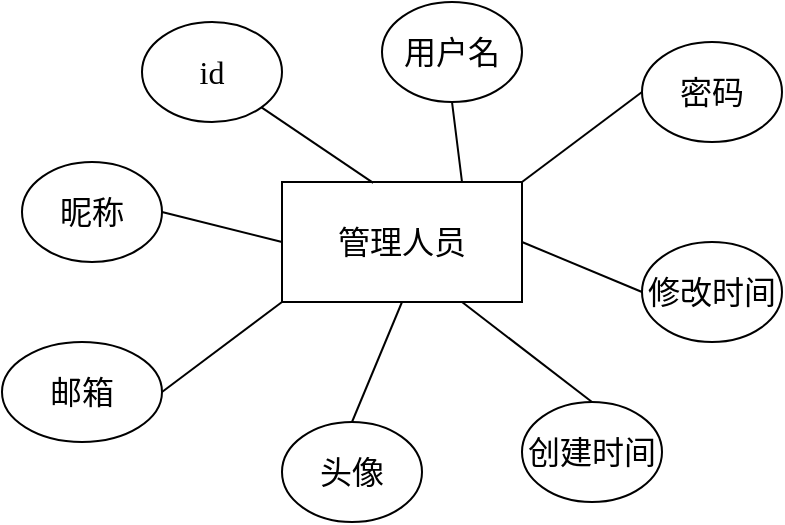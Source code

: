 <mxfile version="20.3.0" type="device"><diagram id="R2lEEEUBdFMjLlhIrx00" name="Page-1"><mxGraphModel dx="865" dy="534" grid="1" gridSize="10" guides="1" tooltips="1" connect="1" arrows="1" fold="1" page="1" pageScale="1" pageWidth="850" pageHeight="1100" math="0" shadow="0" extFonts="Permanent Marker^https://fonts.googleapis.com/css?family=Permanent+Marker"><root><mxCell id="0"/><mxCell id="1" parent="0"/><mxCell id="jDPI0P1nJXb4griBMs8A-1" value="管理人员" style="rounded=0;whiteSpace=wrap;html=1;fontFamily=Times New Roman;fontSize=16;" parent="1" vertex="1"><mxGeometry x="350" y="270" width="120" height="60" as="geometry"/></mxCell><mxCell id="jDPI0P1nJXb4griBMs8A-2" value="id" style="ellipse;whiteSpace=wrap;html=1;fontFamily=Times New Roman;fontSize=16;" parent="1" vertex="1"><mxGeometry x="280" y="190" width="70" height="50" as="geometry"/></mxCell><mxCell id="jDPI0P1nJXb4griBMs8A-3" value="用户名" style="ellipse;whiteSpace=wrap;html=1;fontFamily=Times New Roman;fontSize=16;" parent="1" vertex="1"><mxGeometry x="400" y="180" width="70" height="50" as="geometry"/></mxCell><mxCell id="jDPI0P1nJXb4griBMs8A-4" value="密码" style="ellipse;whiteSpace=wrap;html=1;fontFamily=Times New Roman;fontSize=16;" parent="1" vertex="1"><mxGeometry x="530" y="200" width="70" height="50" as="geometry"/></mxCell><mxCell id="jDPI0P1nJXb4griBMs8A-5" value="昵称" style="ellipse;whiteSpace=wrap;html=1;fontFamily=Times New Roman;fontSize=16;" parent="1" vertex="1"><mxGeometry x="220" y="260" width="70" height="50" as="geometry"/></mxCell><mxCell id="jDPI0P1nJXb4griBMs8A-6" value="邮箱" style="ellipse;whiteSpace=wrap;html=1;fontFamily=Times New Roman;fontSize=16;" parent="1" vertex="1"><mxGeometry x="210" y="350" width="80" height="50" as="geometry"/></mxCell><mxCell id="jDPI0P1nJXb4griBMs8A-7" value="头像" style="ellipse;whiteSpace=wrap;html=1;fontFamily=Times New Roman;fontSize=16;" parent="1" vertex="1"><mxGeometry x="350" y="390" width="70" height="50" as="geometry"/></mxCell><mxCell id="jDPI0P1nJXb4griBMs8A-8" value="创建时间" style="ellipse;whiteSpace=wrap;html=1;fontFamily=Times New Roman;fontSize=16;" parent="1" vertex="1"><mxGeometry x="470" y="380" width="70" height="50" as="geometry"/></mxCell><mxCell id="jDPI0P1nJXb4griBMs8A-9" value="修改时间" style="ellipse;whiteSpace=wrap;html=1;fontFamily=Times New Roman;fontSize=16;" parent="1" vertex="1"><mxGeometry x="530" y="300" width="70" height="50" as="geometry"/></mxCell><mxCell id="jDPI0P1nJXb4griBMs8A-13" value="" style="endArrow=none;html=1;rounded=0;exitX=0;exitY=0.5;exitDx=0;exitDy=0;entryX=1;entryY=0.5;entryDx=0;entryDy=0;fontFamily=Times New Roman;fontSize=16;" parent="1" source="jDPI0P1nJXb4griBMs8A-1" target="jDPI0P1nJXb4griBMs8A-5" edge="1"><mxGeometry width="50" height="50" relative="1" as="geometry"><mxPoint x="400" y="360" as="sourcePoint"/><mxPoint x="450" y="310" as="targetPoint"/></mxGeometry></mxCell><mxCell id="jDPI0P1nJXb4griBMs8A-14" value="" style="endArrow=none;html=1;rounded=0;exitX=0;exitY=1;exitDx=0;exitDy=0;entryX=1;entryY=0.5;entryDx=0;entryDy=0;fontFamily=Times New Roman;fontSize=16;" parent="1" source="jDPI0P1nJXb4griBMs8A-1" target="jDPI0P1nJXb4griBMs8A-6" edge="1"><mxGeometry width="50" height="50" relative="1" as="geometry"><mxPoint x="400" y="360" as="sourcePoint"/><mxPoint x="450" y="310" as="targetPoint"/></mxGeometry></mxCell><mxCell id="jDPI0P1nJXb4griBMs8A-15" value="" style="endArrow=none;html=1;rounded=0;exitX=0.5;exitY=0;exitDx=0;exitDy=0;entryX=0.5;entryY=1;entryDx=0;entryDy=0;fontFamily=Times New Roman;fontSize=16;" parent="1" source="jDPI0P1nJXb4griBMs8A-7" target="jDPI0P1nJXb4griBMs8A-1" edge="1"><mxGeometry width="50" height="50" relative="1" as="geometry"><mxPoint x="400" y="360" as="sourcePoint"/><mxPoint x="450" y="310" as="targetPoint"/></mxGeometry></mxCell><mxCell id="jDPI0P1nJXb4griBMs8A-16" value="" style="endArrow=none;html=1;rounded=0;exitX=0.5;exitY=0;exitDx=0;exitDy=0;entryX=0.75;entryY=1;entryDx=0;entryDy=0;fontFamily=Times New Roman;fontSize=16;" parent="1" source="jDPI0P1nJXb4griBMs8A-8" target="jDPI0P1nJXb4griBMs8A-1" edge="1"><mxGeometry width="50" height="50" relative="1" as="geometry"><mxPoint x="400" y="360" as="sourcePoint"/><mxPoint x="450" y="310" as="targetPoint"/></mxGeometry></mxCell><mxCell id="jDPI0P1nJXb4griBMs8A-17" value="" style="endArrow=none;html=1;rounded=0;exitX=0;exitY=0.5;exitDx=0;exitDy=0;entryX=1;entryY=0.5;entryDx=0;entryDy=0;fontFamily=Times New Roman;fontSize=16;" parent="1" source="jDPI0P1nJXb4griBMs8A-9" target="jDPI0P1nJXb4griBMs8A-1" edge="1"><mxGeometry width="50" height="50" relative="1" as="geometry"><mxPoint x="400" y="360" as="sourcePoint"/><mxPoint x="470" y="310" as="targetPoint"/></mxGeometry></mxCell><mxCell id="jDPI0P1nJXb4griBMs8A-18" value="" style="endArrow=none;html=1;rounded=0;exitX=0;exitY=0.5;exitDx=0;exitDy=0;entryX=1;entryY=0;entryDx=0;entryDy=0;fontFamily=Times New Roman;fontSize=16;" parent="1" source="jDPI0P1nJXb4griBMs8A-4" target="jDPI0P1nJXb4griBMs8A-1" edge="1"><mxGeometry width="50" height="50" relative="1" as="geometry"><mxPoint x="400" y="360" as="sourcePoint"/><mxPoint x="450" y="310" as="targetPoint"/></mxGeometry></mxCell><mxCell id="jDPI0P1nJXb4griBMs8A-19" value="" style="endArrow=none;html=1;rounded=0;exitX=0.5;exitY=1;exitDx=0;exitDy=0;entryX=0.75;entryY=0;entryDx=0;entryDy=0;fontFamily=Times New Roman;fontSize=16;" parent="1" source="jDPI0P1nJXb4griBMs8A-3" target="jDPI0P1nJXb4griBMs8A-1" edge="1"><mxGeometry width="50" height="50" relative="1" as="geometry"><mxPoint x="400" y="360" as="sourcePoint"/><mxPoint x="450" y="310" as="targetPoint"/></mxGeometry></mxCell><mxCell id="jDPI0P1nJXb4griBMs8A-20" value="" style="endArrow=none;html=1;rounded=0;exitX=1;exitY=1;exitDx=0;exitDy=0;entryX=0.38;entryY=0.007;entryDx=0;entryDy=0;entryPerimeter=0;fontFamily=Times New Roman;fontSize=16;" parent="1" source="jDPI0P1nJXb4griBMs8A-2" target="jDPI0P1nJXb4griBMs8A-1" edge="1"><mxGeometry width="50" height="50" relative="1" as="geometry"><mxPoint x="400" y="360" as="sourcePoint"/><mxPoint x="450" y="310" as="targetPoint"/></mxGeometry></mxCell></root></mxGraphModel></diagram></mxfile>